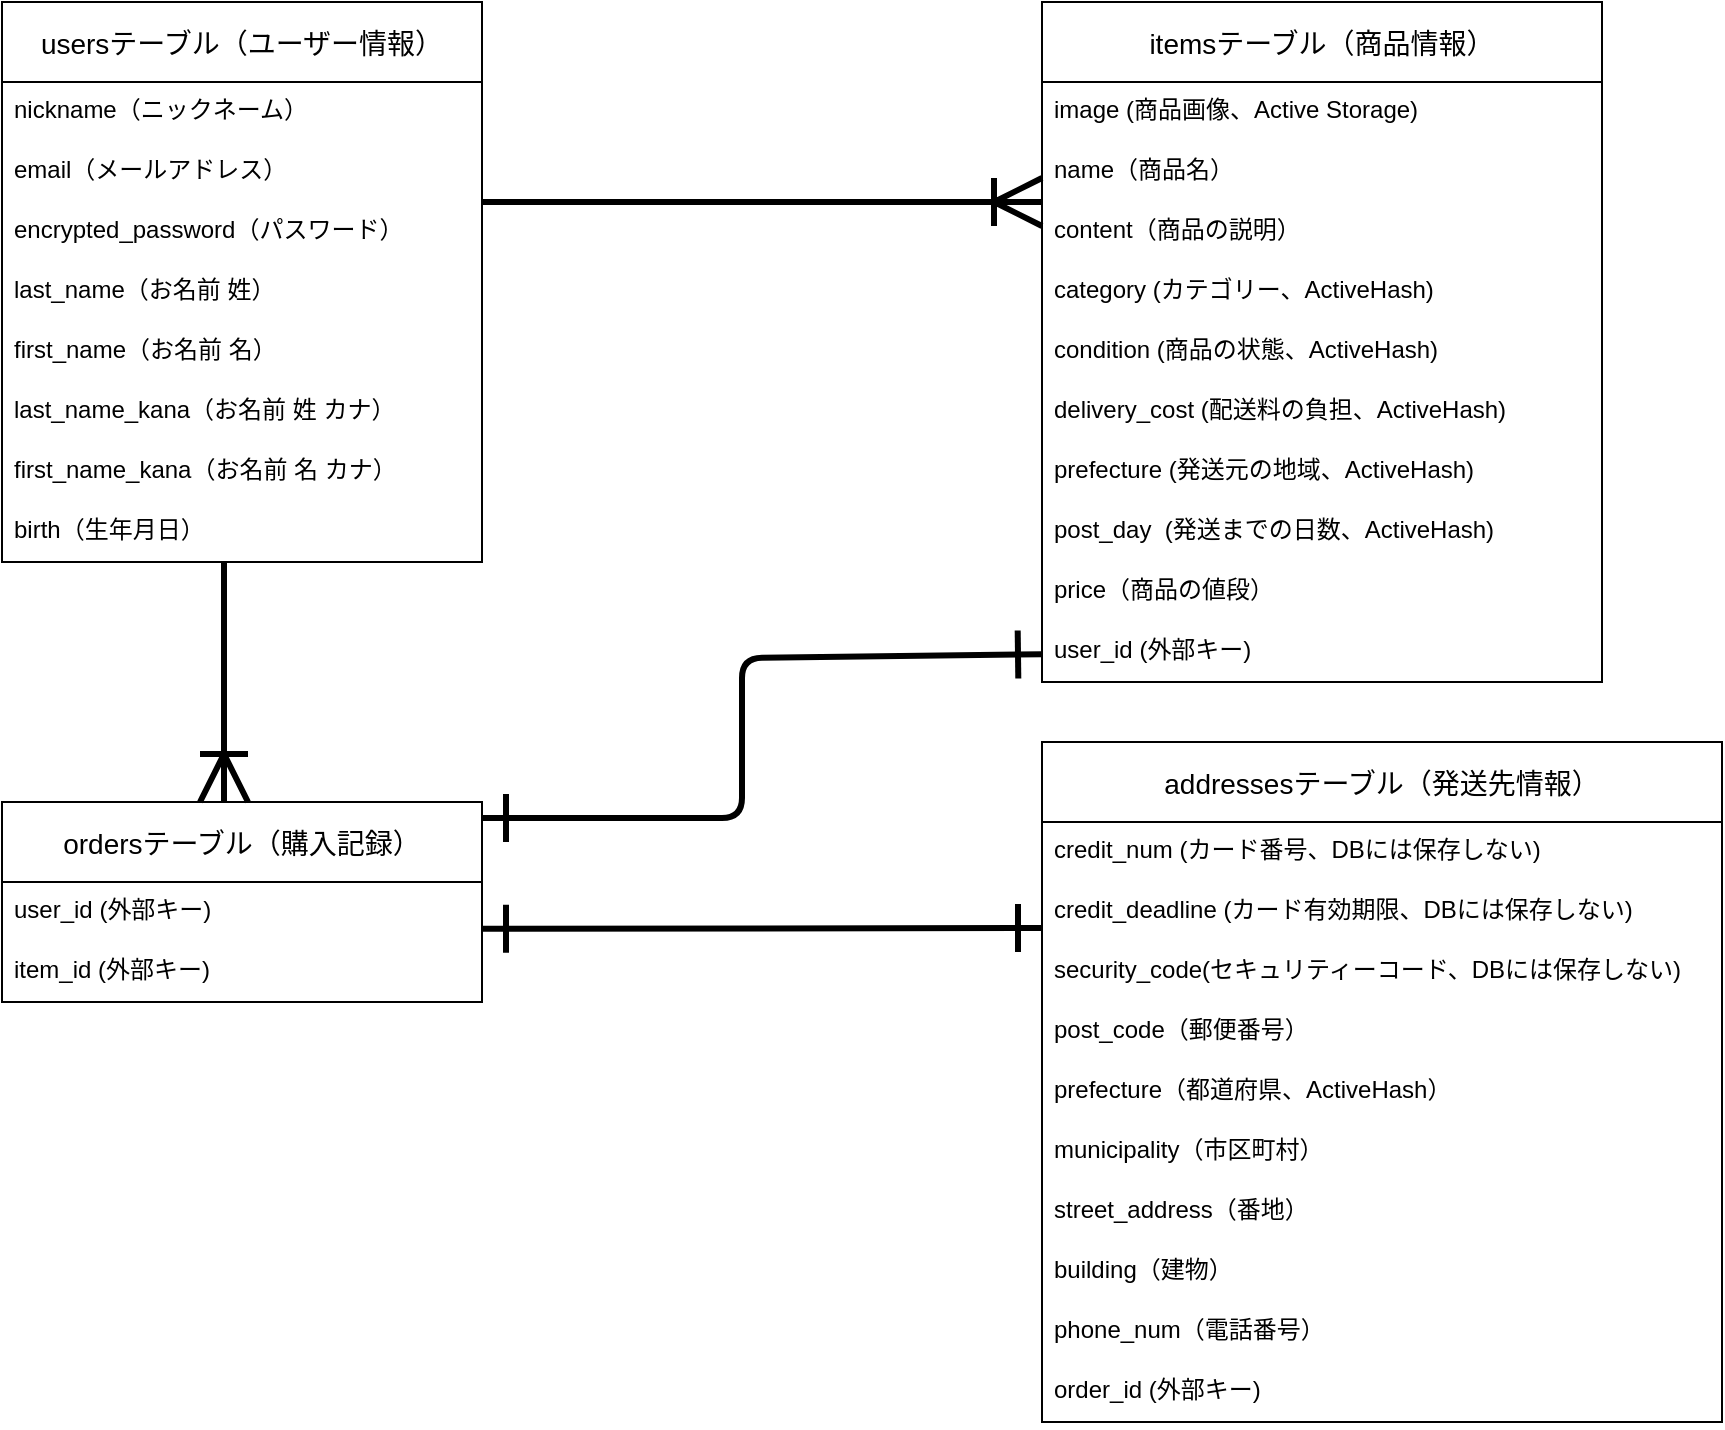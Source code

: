 <mxfile>
    <diagram id="hE68Oyjmso2_psE4G61R" name="ページ1">
        <mxGraphModel dx="1022" dy="719" grid="1" gridSize="10" guides="1" tooltips="1" connect="1" arrows="1" fold="1" page="1" pageScale="1" pageWidth="1169" pageHeight="827" math="0" shadow="0">
            <root>
                <mxCell id="0"/>
                <mxCell id="1" parent="0"/>
                <mxCell id="36" value="usersテーブル（ユーザー情報）" style="swimlane;fontStyle=0;childLayout=stackLayout;horizontal=1;startSize=40;horizontalStack=0;resizeParent=1;resizeParentMax=0;resizeLast=0;collapsible=1;marginBottom=0;align=center;fontSize=14;" parent="1" vertex="1">
                    <mxGeometry x="80" y="40" width="240" height="280" as="geometry">
                        <mxRectangle x="170" y="150" width="60" height="30" as="alternateBounds"/>
                    </mxGeometry>
                </mxCell>
                <mxCell id="37" value="nickname（ニックネーム）" style="text;strokeColor=none;fillColor=none;spacingLeft=4;spacingRight=4;overflow=hidden;rotatable=0;points=[[0,0.5],[1,0.5]];portConstraint=eastwest;fontSize=12;" parent="36" vertex="1">
                    <mxGeometry y="40" width="240" height="30" as="geometry"/>
                </mxCell>
                <mxCell id="38" value="email（メールアドレス）" style="text;strokeColor=none;fillColor=none;spacingLeft=4;spacingRight=4;overflow=hidden;rotatable=0;points=[[0,0.5],[1,0.5]];portConstraint=eastwest;fontSize=12;" parent="36" vertex="1">
                    <mxGeometry y="70" width="240" height="30" as="geometry"/>
                </mxCell>
                <mxCell id="39" value="encrypted_password（パスワード）" style="text;strokeColor=none;fillColor=none;spacingLeft=4;spacingRight=4;overflow=hidden;rotatable=0;points=[[0,0.5],[1,0.5]];portConstraint=eastwest;fontSize=12;" parent="36" vertex="1">
                    <mxGeometry y="100" width="240" height="30" as="geometry"/>
                </mxCell>
                <mxCell id="55" value="last_name（お名前 姓）" style="text;strokeColor=none;fillColor=none;spacingLeft=4;spacingRight=4;overflow=hidden;rotatable=0;points=[[0,0.5],[1,0.5]];portConstraint=eastwest;fontSize=12;" parent="36" vertex="1">
                    <mxGeometry y="130" width="240" height="30" as="geometry"/>
                </mxCell>
                <mxCell id="68" value="first_name（お名前 名）" style="text;strokeColor=none;fillColor=none;spacingLeft=4;spacingRight=4;overflow=hidden;rotatable=0;points=[[0,0.5],[1,0.5]];portConstraint=eastwest;fontSize=12;" parent="36" vertex="1">
                    <mxGeometry y="160" width="240" height="30" as="geometry"/>
                </mxCell>
                <mxCell id="67" value="last_name_kana（お名前 姓 カナ）" style="text;strokeColor=none;fillColor=none;spacingLeft=4;spacingRight=4;overflow=hidden;rotatable=0;points=[[0,0.5],[1,0.5]];portConstraint=eastwest;fontSize=12;" parent="36" vertex="1">
                    <mxGeometry y="190" width="240" height="30" as="geometry"/>
                </mxCell>
                <mxCell id="69" value="first_name_kana（お名前 名 カナ）" style="text;strokeColor=none;fillColor=none;spacingLeft=4;spacingRight=4;overflow=hidden;rotatable=0;points=[[0,0.5],[1,0.5]];portConstraint=eastwest;fontSize=12;" parent="36" vertex="1">
                    <mxGeometry y="220" width="240" height="30" as="geometry"/>
                </mxCell>
                <mxCell id="135" value="birth（生年月日）" style="text;strokeColor=none;fillColor=none;spacingLeft=4;spacingRight=4;overflow=hidden;rotatable=0;points=[[0,0.5],[1,0.5]];portConstraint=eastwest;fontSize=12;" parent="36" vertex="1">
                    <mxGeometry y="250" width="240" height="30" as="geometry"/>
                </mxCell>
                <mxCell id="40" value="itemsテーブル（商品情報）" style="swimlane;fontStyle=0;childLayout=stackLayout;horizontal=1;startSize=40;horizontalStack=0;resizeParent=1;resizeParentMax=0;resizeLast=0;collapsible=1;marginBottom=0;align=center;fontSize=14;" parent="1" vertex="1">
                    <mxGeometry x="600" y="40" width="280" height="340" as="geometry">
                        <mxRectangle x="170" y="150" width="60" height="30" as="alternateBounds"/>
                    </mxGeometry>
                </mxCell>
                <mxCell id="136" value="image (商品画像、Active Storage)" style="text;strokeColor=none;fillColor=none;spacingLeft=4;spacingRight=4;overflow=hidden;rotatable=0;points=[[0,0.5],[1,0.5]];portConstraint=eastwest;fontSize=12;" parent="40" vertex="1">
                    <mxGeometry y="40" width="280" height="30" as="geometry"/>
                </mxCell>
                <mxCell id="41" value="name（商品名）" style="text;strokeColor=none;fillColor=none;spacingLeft=4;spacingRight=4;overflow=hidden;rotatable=0;points=[[0,0.5],[1,0.5]];portConstraint=eastwest;fontSize=12;" parent="40" vertex="1">
                    <mxGeometry y="70" width="280" height="30" as="geometry"/>
                </mxCell>
                <mxCell id="43" value="content（商品の説明）" style="text;strokeColor=none;fillColor=none;spacingLeft=4;spacingRight=4;overflow=hidden;rotatable=0;points=[[0,0.5],[1,0.5]];portConstraint=eastwest;fontSize=12;" parent="40" vertex="1">
                    <mxGeometry y="100" width="280" height="30" as="geometry"/>
                </mxCell>
                <mxCell id="137" value="category (カテゴリー、ActiveHash)" style="text;strokeColor=none;fillColor=none;spacingLeft=4;spacingRight=4;overflow=hidden;rotatable=0;points=[[0,0.5],[1,0.5]];portConstraint=eastwest;fontSize=12;" parent="40" vertex="1">
                    <mxGeometry y="130" width="280" height="30" as="geometry"/>
                </mxCell>
                <mxCell id="138" value="condition (商品の状態、ActiveHash)" style="text;strokeColor=none;fillColor=none;spacingLeft=4;spacingRight=4;overflow=hidden;rotatable=0;points=[[0,0.5],[1,0.5]];portConstraint=eastwest;fontSize=12;" parent="40" vertex="1">
                    <mxGeometry y="160" width="280" height="30" as="geometry"/>
                </mxCell>
                <mxCell id="139" value="delivery_cost (配送料の負担、ActiveHash)" style="text;strokeColor=none;fillColor=none;spacingLeft=4;spacingRight=4;overflow=hidden;rotatable=0;points=[[0,0.5],[1,0.5]];portConstraint=eastwest;fontSize=12;" parent="40" vertex="1">
                    <mxGeometry y="190" width="280" height="30" as="geometry"/>
                </mxCell>
                <mxCell id="141" value="prefecture (発送元の地域、ActiveHash)" style="text;strokeColor=none;fillColor=none;spacingLeft=4;spacingRight=4;overflow=hidden;rotatable=0;points=[[0,0.5],[1,0.5]];portConstraint=eastwest;fontSize=12;" parent="40" vertex="1">
                    <mxGeometry y="220" width="280" height="30" as="geometry"/>
                </mxCell>
                <mxCell id="142" value="post_day  (発送までの日数、ActiveHash)" style="text;strokeColor=none;fillColor=none;spacingLeft=4;spacingRight=4;overflow=hidden;rotatable=0;points=[[0,0.5],[1,0.5]];portConstraint=eastwest;fontSize=12;" parent="40" vertex="1">
                    <mxGeometry y="250" width="280" height="30" as="geometry"/>
                </mxCell>
                <mxCell id="143" value="price（商品の値段）" style="text;strokeColor=none;fillColor=none;spacingLeft=4;spacingRight=4;overflow=hidden;rotatable=0;points=[[0,0.5],[1,0.5]];portConstraint=eastwest;fontSize=12;" parent="40" vertex="1">
                    <mxGeometry y="280" width="280" height="30" as="geometry"/>
                </mxCell>
                <mxCell id="144" value="user_id (外部キー)" style="text;strokeColor=none;fillColor=none;spacingLeft=4;spacingRight=4;overflow=hidden;rotatable=0;points=[[0,0.5],[1,0.5]];portConstraint=eastwest;fontSize=12;" parent="40" vertex="1">
                    <mxGeometry y="310" width="280" height="30" as="geometry"/>
                </mxCell>
                <mxCell id="44" value="ordersテーブル（購入記録）" style="swimlane;fontStyle=0;childLayout=stackLayout;horizontal=1;startSize=40;horizontalStack=0;resizeParent=1;resizeParentMax=0;resizeLast=0;collapsible=1;marginBottom=0;align=center;fontSize=14;" parent="1" vertex="1">
                    <mxGeometry x="80" y="440" width="240" height="100" as="geometry">
                        <mxRectangle x="170" y="150" width="60" height="30" as="alternateBounds"/>
                    </mxGeometry>
                </mxCell>
                <mxCell id="45" value="user_id (外部キー)" style="text;strokeColor=none;fillColor=none;spacingLeft=4;spacingRight=4;overflow=hidden;rotatable=0;points=[[0,0.5],[1,0.5]];portConstraint=eastwest;fontSize=12;" parent="44" vertex="1">
                    <mxGeometry y="40" width="240" height="30" as="geometry"/>
                </mxCell>
                <mxCell id="46" value="item_id (外部キー)" style="text;strokeColor=none;fillColor=none;spacingLeft=4;spacingRight=4;overflow=hidden;rotatable=0;points=[[0,0.5],[1,0.5]];portConstraint=eastwest;fontSize=12;" parent="44" vertex="1">
                    <mxGeometry y="70" width="240" height="30" as="geometry"/>
                </mxCell>
                <mxCell id="48" value="addressesテーブル（発送先情報）" style="swimlane;fontStyle=0;childLayout=stackLayout;horizontal=1;startSize=40;horizontalStack=0;resizeParent=1;resizeParentMax=0;resizeLast=0;collapsible=1;marginBottom=0;align=center;fontSize=14;" parent="1" vertex="1">
                    <mxGeometry x="600" y="410" width="340" height="340" as="geometry">
                        <mxRectangle x="170" y="150" width="60" height="30" as="alternateBounds"/>
                    </mxGeometry>
                </mxCell>
                <mxCell id="146" value="credit_num (カード番号、DBには保存しない)" style="text;strokeColor=none;fillColor=none;spacingLeft=4;spacingRight=4;overflow=hidden;rotatable=0;points=[[0,0.5],[1,0.5]];portConstraint=eastwest;fontSize=12;" parent="48" vertex="1">
                    <mxGeometry y="40" width="340" height="30" as="geometry"/>
                </mxCell>
                <mxCell id="147" value="credit_deadline (カード有効期限、DBには保存しない)" style="text;strokeColor=none;fillColor=none;spacingLeft=4;spacingRight=4;overflow=hidden;rotatable=0;points=[[0,0.5],[1,0.5]];portConstraint=eastwest;fontSize=12;" parent="48" vertex="1">
                    <mxGeometry y="70" width="340" height="30" as="geometry"/>
                </mxCell>
                <mxCell id="148" value="security_code(セキュリティーコード、DBには保存しない)" style="text;strokeColor=none;fillColor=none;spacingLeft=4;spacingRight=4;overflow=hidden;rotatable=0;points=[[0,0.5],[1,0.5]];portConstraint=eastwest;fontSize=12;" parent="48" vertex="1">
                    <mxGeometry y="100" width="340" height="30" as="geometry"/>
                </mxCell>
                <mxCell id="49" value="post_code（郵便番号）" style="text;strokeColor=none;fillColor=none;spacingLeft=4;spacingRight=4;overflow=hidden;rotatable=0;points=[[0,0.5],[1,0.5]];portConstraint=eastwest;fontSize=12;" parent="48" vertex="1">
                    <mxGeometry y="130" width="340" height="30" as="geometry"/>
                </mxCell>
                <mxCell id="50" value="prefecture（都道府県、ActiveHash）" style="text;strokeColor=none;fillColor=none;spacingLeft=4;spacingRight=4;overflow=hidden;rotatable=0;points=[[0,0.5],[1,0.5]];portConstraint=eastwest;fontSize=12;" parent="48" vertex="1">
                    <mxGeometry y="160" width="340" height="30" as="geometry"/>
                </mxCell>
                <mxCell id="51" value="municipality（市区町村）" style="text;strokeColor=none;fillColor=none;spacingLeft=4;spacingRight=4;overflow=hidden;rotatable=0;points=[[0,0.5],[1,0.5]];portConstraint=eastwest;fontSize=12;" parent="48" vertex="1">
                    <mxGeometry y="190" width="340" height="30" as="geometry"/>
                </mxCell>
                <mxCell id="127" value="street_address（番地）" style="text;strokeColor=none;fillColor=none;spacingLeft=4;spacingRight=4;overflow=hidden;rotatable=0;points=[[0,0.5],[1,0.5]];portConstraint=eastwest;fontSize=12;" parent="48" vertex="1">
                    <mxGeometry y="220" width="340" height="30" as="geometry"/>
                </mxCell>
                <mxCell id="128" value="building（建物）" style="text;strokeColor=none;fillColor=none;spacingLeft=4;spacingRight=4;overflow=hidden;rotatable=0;points=[[0,0.5],[1,0.5]];portConstraint=eastwest;fontSize=12;" parent="48" vertex="1">
                    <mxGeometry y="250" width="340" height="30" as="geometry"/>
                </mxCell>
                <mxCell id="129" value="phone_num（電話番号）" style="text;strokeColor=none;fillColor=none;spacingLeft=4;spacingRight=4;overflow=hidden;rotatable=0;points=[[0,0.5],[1,0.5]];portConstraint=eastwest;fontSize=12;" parent="48" vertex="1">
                    <mxGeometry y="280" width="340" height="30" as="geometry"/>
                </mxCell>
                <mxCell id="150" value="order_id (外部キー)" style="text;strokeColor=none;fillColor=none;spacingLeft=4;spacingRight=4;overflow=hidden;rotatable=0;points=[[0,0.5],[1,0.5]];portConstraint=eastwest;fontSize=12;" vertex="1" parent="48">
                    <mxGeometry y="310" width="340" height="30" as="geometry"/>
                </mxCell>
                <mxCell id="131" value="" style="fontSize=12;html=1;endArrow=ERoneToMany;endSize=20;startSize=20;strokeWidth=3;entryX=0;entryY=0;entryDx=0;entryDy=0;entryPerimeter=0;exitX=1;exitY=0;exitDx=0;exitDy=0;exitPerimeter=0;" parent="1" source="39" target="43" edge="1">
                    <mxGeometry width="100" height="100" relative="1" as="geometry">
                        <mxPoint x="320" y="170" as="sourcePoint"/>
                        <mxPoint x="420" y="40" as="targetPoint"/>
                        <Array as="points"/>
                    </mxGeometry>
                </mxCell>
                <mxCell id="132" value="" style="fontSize=12;html=1;endArrow=ERoneToMany;endSize=20;startSize=20;strokeWidth=3;" parent="1" edge="1">
                    <mxGeometry width="100" height="100" relative="1" as="geometry">
                        <mxPoint x="191" y="320" as="sourcePoint"/>
                        <mxPoint x="191" y="440" as="targetPoint"/>
                    </mxGeometry>
                </mxCell>
                <mxCell id="133" value="" style="fontSize=12;html=1;endArrow=ERone;endSize=20;startSize=20;strokeWidth=3;endFill=0;startArrow=ERone;startFill=0;exitX=0;exitY=0.271;exitDx=0;exitDy=0;exitPerimeter=0;" parent="1" edge="1">
                    <mxGeometry width="100" height="100" relative="1" as="geometry">
                        <mxPoint x="600" y="366.13" as="sourcePoint"/>
                        <mxPoint x="320" y="448" as="targetPoint"/>
                        <Array as="points">
                            <mxPoint x="450" y="368"/>
                            <mxPoint x="450" y="398"/>
                            <mxPoint x="450" y="448"/>
                        </Array>
                    </mxGeometry>
                </mxCell>
                <mxCell id="134" value="" style="fontSize=12;html=1;endArrow=ERone;endSize=20;startSize=20;strokeWidth=3;endFill=0;startArrow=ERone;startFill=0;" parent="1" edge="1">
                    <mxGeometry width="100" height="100" relative="1" as="geometry">
                        <mxPoint x="600" y="503" as="sourcePoint"/>
                        <mxPoint x="320" y="503.39" as="targetPoint"/>
                    </mxGeometry>
                </mxCell>
            </root>
        </mxGraphModel>
    </diagram>
</mxfile>
